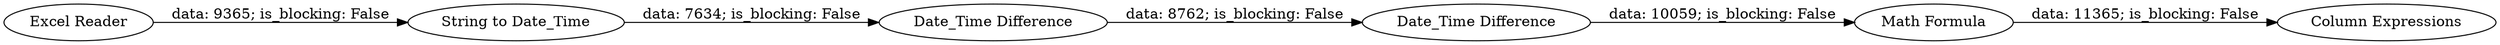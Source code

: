 digraph {
	"6444482727734393847_8" [label="Math Formula"]
	"6444482727734393847_7" [label="Column Expressions"]
	"6444482727734393847_3" [label="Date_Time Difference"]
	"6444482727734393847_4" [label="Date_Time Difference"]
	"6444482727734393847_2" [label="String to Date_Time"]
	"6444482727734393847_1" [label="Excel Reader"]
	"6444482727734393847_8" -> "6444482727734393847_7" [label="data: 11365; is_blocking: False"]
	"6444482727734393847_1" -> "6444482727734393847_2" [label="data: 9365; is_blocking: False"]
	"6444482727734393847_3" -> "6444482727734393847_4" [label="data: 8762; is_blocking: False"]
	"6444482727734393847_2" -> "6444482727734393847_3" [label="data: 7634; is_blocking: False"]
	"6444482727734393847_4" -> "6444482727734393847_8" [label="data: 10059; is_blocking: False"]
	rankdir=LR
}
